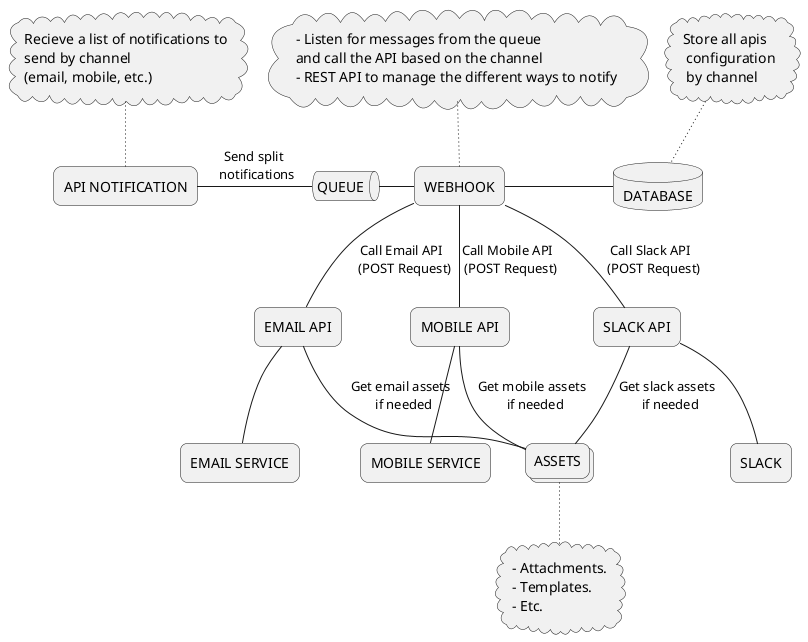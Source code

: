 @startuml architecture
skinparam roundCorner 15
agent "API NOTIFICATION" as gateway
queue "QUEUE" as queue
agent "WEBHOOK" as webhook
agent "EMAIL API" as mail_api
agent "MOBILE API" as mobile_api
agent "SLACK API" as slack_api
agent "EMAIL SERVICE" as mail_service
agent "MOBILE SERVICE" as mobile_service
agent "SLACK" as slack
database "DATABASE" as db
collections "ASSETS" as assets

cloud c1 as "- Attachments.
- Templates.
- Etc."

cloud c2 as "Recieve a list of notifications to 
send by channel 
(email, mobile, etc.)"

cloud c3 as "Store all apis \n configuration \n by channel"

cloud c4 as "- Listen for messages from the queue
and call the API based on the channel
- REST API to manage the different ways to notify"

c2 ~~ gateway
gateway - queue : Send split \n notifications
queue - webhook
c4 ~~ webhook
webhook - db
c3 ~~ db
webhook -- mail_api : Call Email API \n (POST Request)
mail_api -- mail_service
webhook -- mobile_api : Call Mobile API \n (POST Request)
mobile_api -- mobile_service
webhook -- slack_api : Call Slack API \n (POST Request)
slack_api -- slack
assets ~~ c1
mail_api -- assets : Get email assets \n if needed
mobile_api -- assets : Get mobile assets \n if needed
slack_api -- assets : Get slack assets \n if needed

@enduml